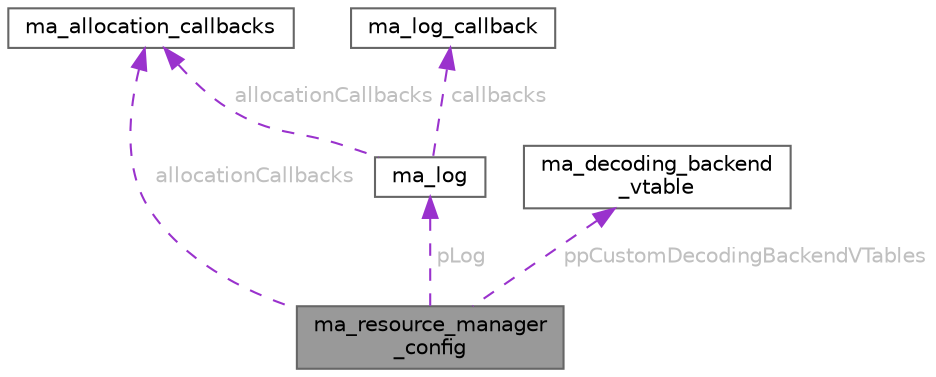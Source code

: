 digraph "ma_resource_manager_config"
{
 // LATEX_PDF_SIZE
  bgcolor="transparent";
  edge [fontname=Helvetica,fontsize=10,labelfontname=Helvetica,labelfontsize=10];
  node [fontname=Helvetica,fontsize=10,shape=box,height=0.2,width=0.4];
  Node1 [id="Node000001",label="ma_resource_manager\l_config",height=0.2,width=0.4,color="gray40", fillcolor="grey60", style="filled", fontcolor="black",tooltip=" "];
  Node2 -> Node1 [id="edge11_Node000001_Node000002",dir="back",color="darkorchid3",style="dashed",tooltip=" ",label=" allocationCallbacks",fontcolor="grey" ];
  Node2 [id="Node000002",label="ma_allocation_callbacks",height=0.2,width=0.4,color="gray40", fillcolor="white", style="filled",URL="$structma__allocation__callbacks.html",tooltip=" "];
  Node3 -> Node1 [id="edge12_Node000001_Node000003",dir="back",color="darkorchid3",style="dashed",tooltip=" ",label=" pLog",fontcolor="grey" ];
  Node3 [id="Node000003",label="ma_log",height=0.2,width=0.4,color="gray40", fillcolor="white", style="filled",URL="$structma__log.html",tooltip=" "];
  Node4 -> Node3 [id="edge13_Node000003_Node000004",dir="back",color="darkorchid3",style="dashed",tooltip=" ",label=" callbacks",fontcolor="grey" ];
  Node4 [id="Node000004",label="ma_log_callback",height=0.2,width=0.4,color="gray40", fillcolor="white", style="filled",URL="$structma__log__callback.html",tooltip=" "];
  Node2 -> Node3 [id="edge14_Node000003_Node000002",dir="back",color="darkorchid3",style="dashed",tooltip=" ",label=" allocationCallbacks",fontcolor="grey" ];
  Node5 -> Node1 [id="edge15_Node000001_Node000005",dir="back",color="darkorchid3",style="dashed",tooltip=" ",label=" ppCustomDecodingBackendVTables",fontcolor="grey" ];
  Node5 [id="Node000005",label="ma_decoding_backend\l_vtable",height=0.2,width=0.4,color="gray40", fillcolor="white", style="filled",URL="$structma__decoding__backend__vtable.html",tooltip=" "];
}
